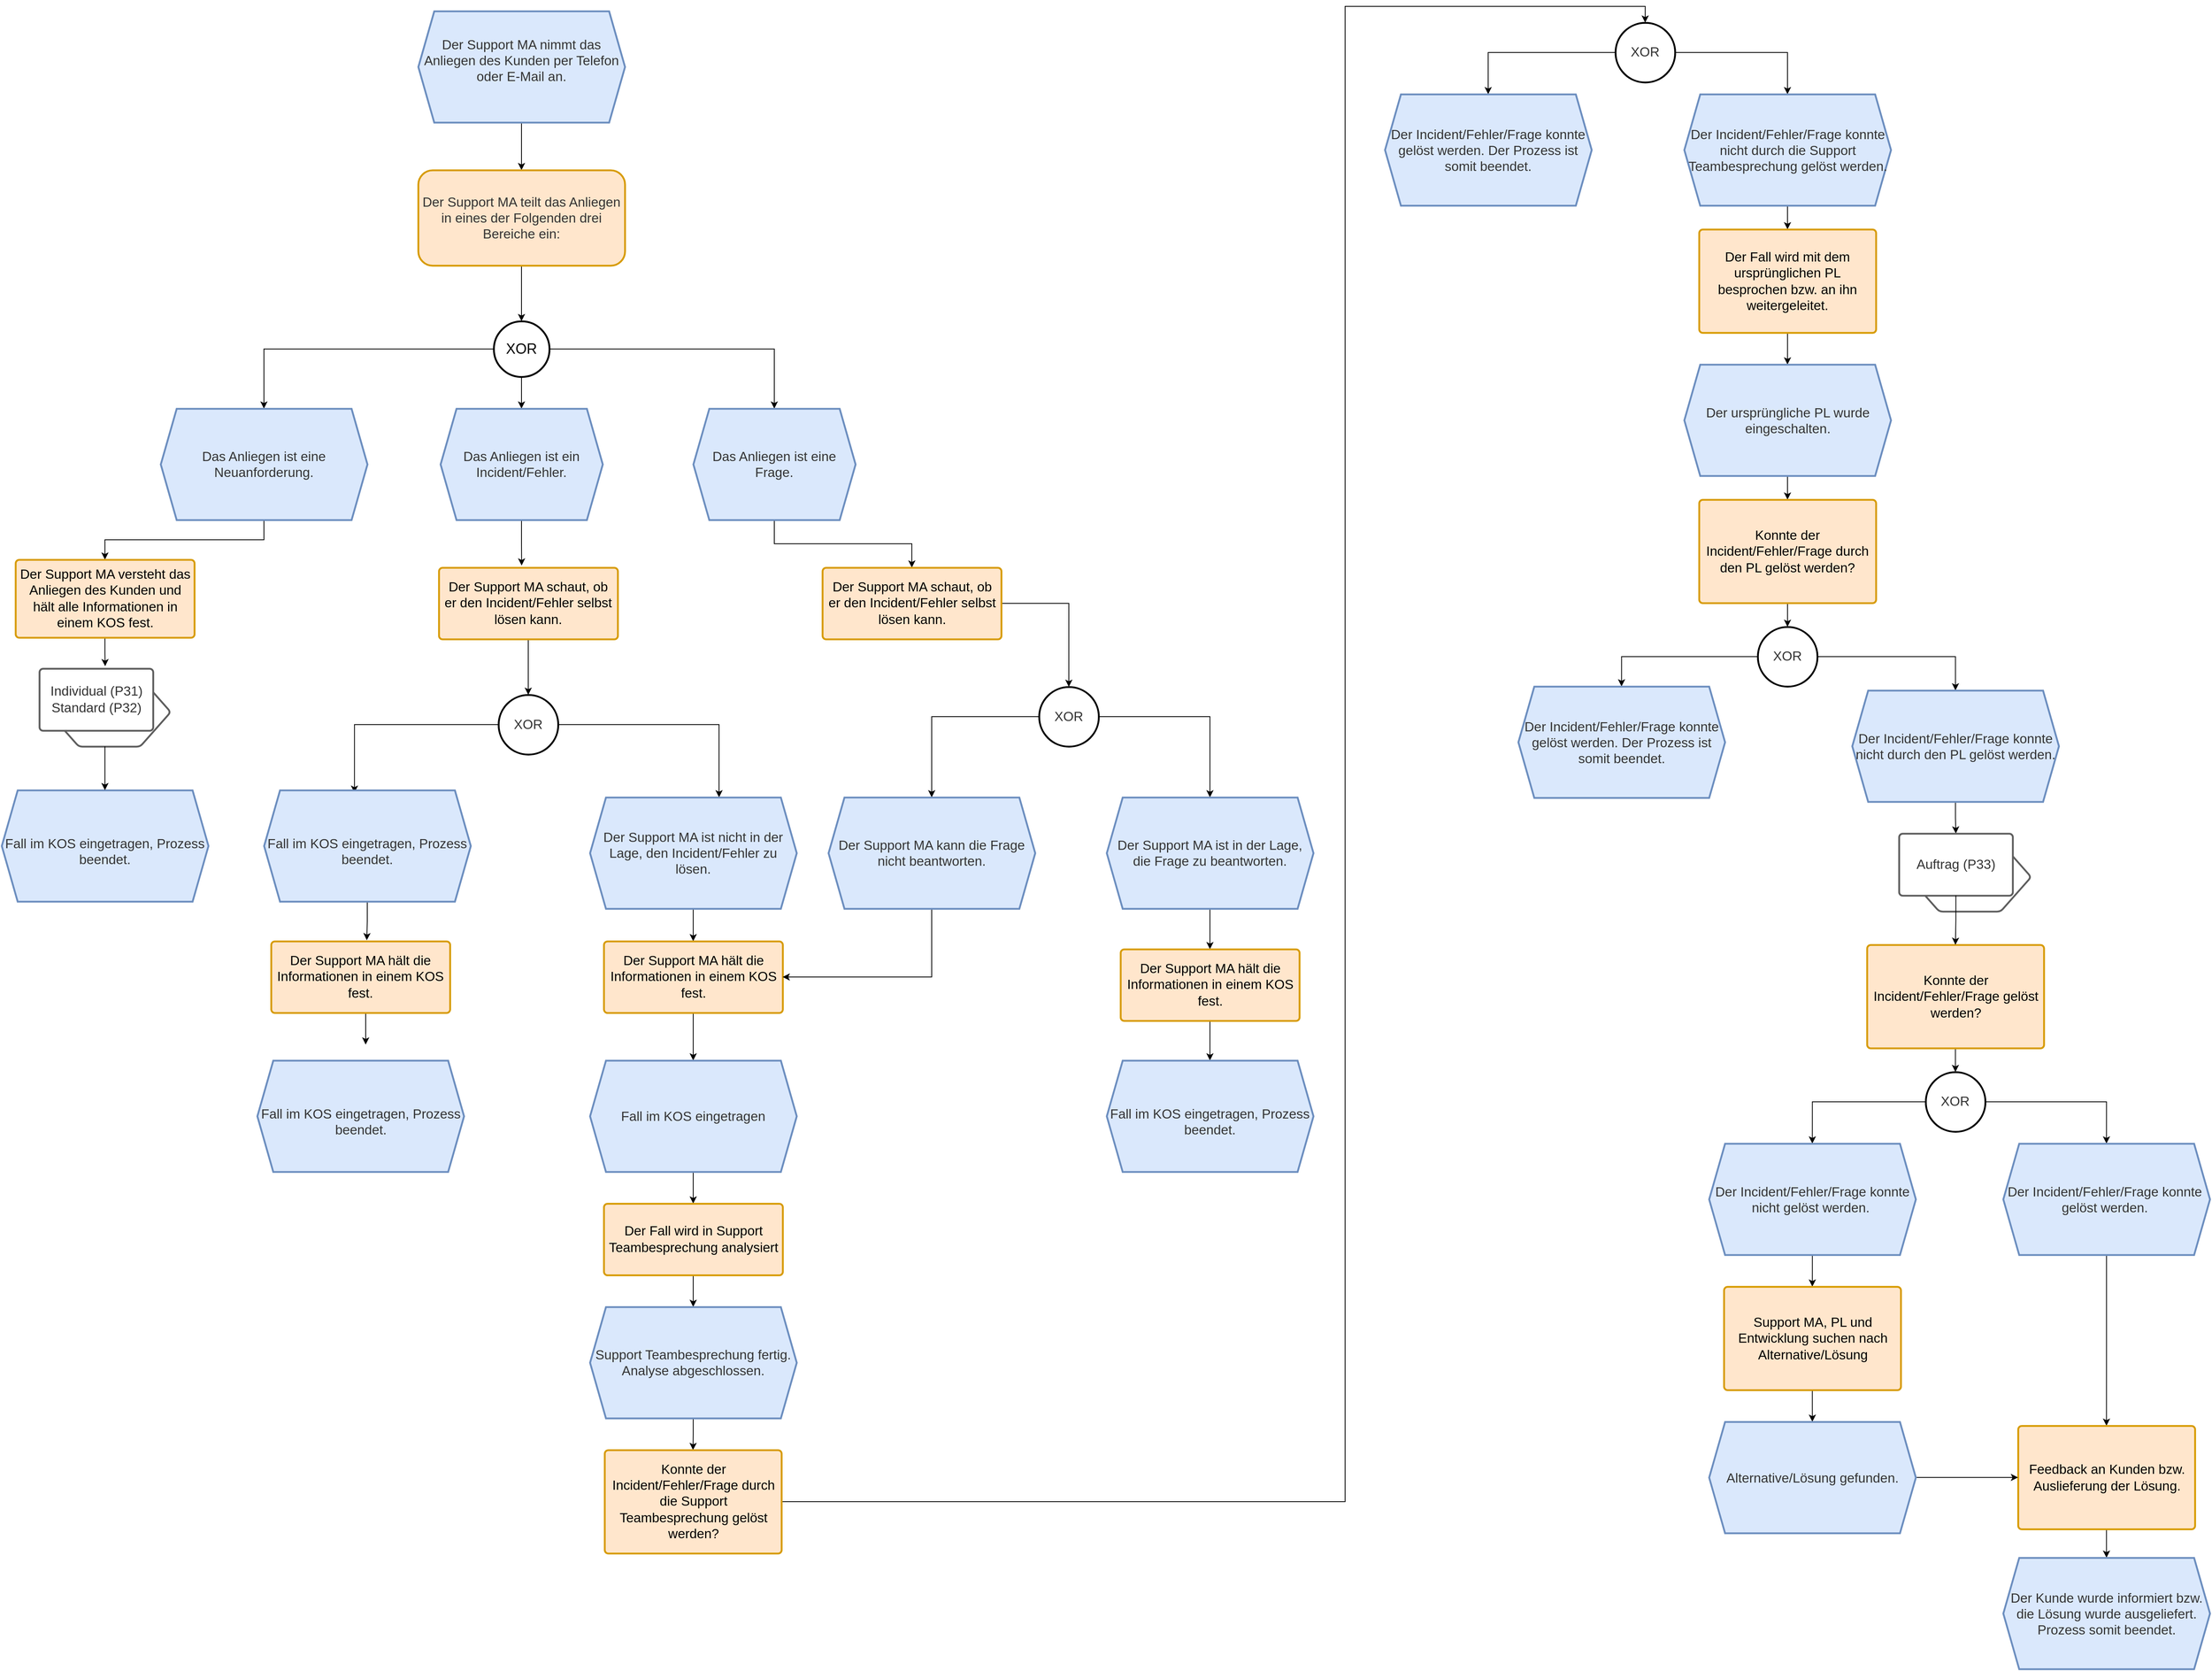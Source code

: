 <mxfile version="20.7.4" type="github">
  <diagram id="J1XZ8u2ks3DEI3PEI3yP" name="Seite-1">
    <mxGraphModel dx="6012" dy="2890" grid="1" gridSize="10" guides="1" tooltips="1" connect="1" arrows="1" fold="1" page="1" pageScale="1" pageWidth="827" pageHeight="1169" math="0" shadow="0">
      <root>
        <mxCell id="0" />
        <mxCell id="1" parent="0" />
        <mxCell id="6ZZ4I7emw9X15yYqETEI-4" style="edgeStyle=orthogonalEdgeStyle;rounded=0;orthogonalLoop=1;jettySize=auto;html=1;entryX=0.5;entryY=0;entryDx=0;entryDy=0;fontSize=18;" parent="1" source="6ZZ4I7emw9X15yYqETEI-1" target="6ZZ4I7emw9X15yYqETEI-2" edge="1">
          <mxGeometry relative="1" as="geometry" />
        </mxCell>
        <mxCell id="6ZZ4I7emw9X15yYqETEI-1" value="&#xa;&lt;span data-lucid-content=&quot;{&amp;quot;t&amp;quot;:&amp;quot;Der Support MA nimmt das Anliegen des Kunden per Telefon oder E-Mail an.&amp;quot;,&amp;quot;m&amp;quot;:[{&amp;quot;s&amp;quot;:0,&amp;quot;n&amp;quot;:&amp;quot;a&amp;quot;,&amp;quot;v&amp;quot;:&amp;quot;center&amp;quot;},{&amp;quot;s&amp;quot;:0,&amp;quot;n&amp;quot;:&amp;quot;s&amp;quot;,&amp;quot;v&amp;quot;:22.222,&amp;quot;e&amp;quot;:72},{&amp;quot;s&amp;quot;:0,&amp;quot;n&amp;quot;:&amp;quot;c&amp;quot;,&amp;quot;v&amp;quot;:&amp;quot;333333ff&amp;quot;,&amp;quot;e&amp;quot;:72}]}&quot; data-lucid-type=&quot;application/vnd.lucid.text&quot;&gt;&lt;span style=&quot;color:#333333;font-size:16.667px;&quot;&gt;Der Support MA nimmt das Anliegen des Kunden per Telefon oder E-Mail an.&lt;/span&gt;&lt;/span&gt;&#xa;&#xa;" style="shape=hexagon;perimeter=hexagonPerimeter2;whiteSpace=wrap;html=1;fixedSize=1;strokeWidth=2.3;fillColor=#dae8fc;strokeColor=#6c8ebf;" parent="1" vertex="1">
          <mxGeometry x="154" y="40" width="260" height="140" as="geometry" />
        </mxCell>
        <mxCell id="6ZZ4I7emw9X15yYqETEI-5" style="edgeStyle=orthogonalEdgeStyle;rounded=0;orthogonalLoop=1;jettySize=auto;html=1;entryX=0.5;entryY=0;entryDx=0;entryDy=0;fontSize=18;" parent="1" source="6ZZ4I7emw9X15yYqETEI-2" target="6ZZ4I7emw9X15yYqETEI-3" edge="1">
          <mxGeometry relative="1" as="geometry" />
        </mxCell>
        <mxCell id="6ZZ4I7emw9X15yYqETEI-2" value="&lt;span data-lucid-content=&quot;{&amp;quot;t&amp;quot;:&amp;quot;Der Support MA teilt das Anliegen in eines der Folgenden drei Bereiche ein:&amp;quot;,&amp;quot;m&amp;quot;:[{&amp;quot;s&amp;quot;:0,&amp;quot;n&amp;quot;:&amp;quot;a&amp;quot;,&amp;quot;v&amp;quot;:&amp;quot;center&amp;quot;},{&amp;quot;s&amp;quot;:0,&amp;quot;n&amp;quot;:&amp;quot;s&amp;quot;,&amp;quot;v&amp;quot;:22.222,&amp;quot;e&amp;quot;:75},{&amp;quot;s&amp;quot;:0,&amp;quot;n&amp;quot;:&amp;quot;c&amp;quot;,&amp;quot;v&amp;quot;:&amp;quot;333333ff&amp;quot;,&amp;quot;e&amp;quot;:75}]}&quot; data-lucid-type=&quot;application/vnd.lucid.text&quot;&gt;&lt;span style=&quot;color:#333333;font-size:16.667px;&quot;&gt;Der Support MA teilt das Anliegen in eines der Folgenden drei Bereiche ein:&lt;/span&gt;&lt;/span&gt;" style="rounded=1;whiteSpace=wrap;html=1;strokeWidth=2.3;fillColor=#ffe6cc;strokeColor=#d79b00;" parent="1" vertex="1">
          <mxGeometry x="154" y="240" width="260" height="120" as="geometry" />
        </mxCell>
        <mxCell id="6ZZ4I7emw9X15yYqETEI-7" style="edgeStyle=orthogonalEdgeStyle;rounded=0;orthogonalLoop=1;jettySize=auto;html=1;entryX=0.5;entryY=0;entryDx=0;entryDy=0;fontSize=18;" parent="1" source="6ZZ4I7emw9X15yYqETEI-3" target="6ZZ4I7emw9X15yYqETEI-6" edge="1">
          <mxGeometry relative="1" as="geometry" />
        </mxCell>
        <mxCell id="6ZZ4I7emw9X15yYqETEI-27" value="" style="edgeStyle=orthogonalEdgeStyle;rounded=0;orthogonalLoop=1;jettySize=auto;html=1;fontSize=18;" parent="1" source="6ZZ4I7emw9X15yYqETEI-3" target="6ZZ4I7emw9X15yYqETEI-20" edge="1">
          <mxGeometry relative="1" as="geometry" />
        </mxCell>
        <mxCell id="6ZZ4I7emw9X15yYqETEI-44" style="edgeStyle=orthogonalEdgeStyle;rounded=0;orthogonalLoop=1;jettySize=auto;html=1;entryX=0.5;entryY=0;entryDx=0;entryDy=0;" parent="1" source="6ZZ4I7emw9X15yYqETEI-3" target="6ZZ4I7emw9X15yYqETEI-43" edge="1">
          <mxGeometry relative="1" as="geometry" />
        </mxCell>
        <mxCell id="6ZZ4I7emw9X15yYqETEI-3" value="&lt;font style=&quot;font-size: 18px;&quot;&gt;XOR&lt;/font&gt;" style="ellipse;whiteSpace=wrap;html=1;aspect=fixed;strokeWidth=2.3;" parent="1" vertex="1">
          <mxGeometry x="249" y="430" width="70" height="70" as="geometry" />
        </mxCell>
        <mxCell id="6ZZ4I7emw9X15yYqETEI-16" style="edgeStyle=orthogonalEdgeStyle;rounded=0;orthogonalLoop=1;jettySize=auto;html=1;entryX=0.5;entryY=0;entryDx=0;entryDy=0;fontSize=18;" parent="1" source="6ZZ4I7emw9X15yYqETEI-6" target="6ZZ4I7emw9X15yYqETEI-8" edge="1">
          <mxGeometry relative="1" as="geometry" />
        </mxCell>
        <mxCell id="6ZZ4I7emw9X15yYqETEI-6" value="&lt;span data-lucid-content=&quot;{&amp;quot;t&amp;quot;:&amp;quot;Das Anliegen ist eine Neuanforderung.&amp;quot;,&amp;quot;m&amp;quot;:[{&amp;quot;s&amp;quot;:0,&amp;quot;n&amp;quot;:&amp;quot;a&amp;quot;,&amp;quot;v&amp;quot;:&amp;quot;center&amp;quot;},{&amp;quot;s&amp;quot;:0,&amp;quot;n&amp;quot;:&amp;quot;s&amp;quot;,&amp;quot;v&amp;quot;:22.222,&amp;quot;e&amp;quot;:37},{&amp;quot;s&amp;quot;:0,&amp;quot;n&amp;quot;:&amp;quot;c&amp;quot;,&amp;quot;v&amp;quot;:&amp;quot;333333ff&amp;quot;,&amp;quot;e&amp;quot;:37}]}&quot; data-lucid-type=&quot;application/vnd.lucid.text&quot;&gt;&lt;span style=&quot;color:#333333;font-size:16.667px;&quot;&gt;Das Anliegen ist eine Neuanforderung.&lt;/span&gt;&lt;/span&gt;" style="shape=hexagon;perimeter=hexagonPerimeter2;whiteSpace=wrap;html=1;fixedSize=1;strokeWidth=2.3;fillColor=#dae8fc;strokeColor=#6c8ebf;" parent="1" vertex="1">
          <mxGeometry x="-170" y="540" width="260" height="140" as="geometry" />
        </mxCell>
        <mxCell id="6ZZ4I7emw9X15yYqETEI-17" style="edgeStyle=orthogonalEdgeStyle;rounded=0;orthogonalLoop=1;jettySize=auto;html=1;entryX=0.579;entryY=-0.038;entryDx=0;entryDy=0;entryPerimeter=0;fontSize=18;" parent="1" source="6ZZ4I7emw9X15yYqETEI-8" target="6ZZ4I7emw9X15yYqETEI-11" edge="1">
          <mxGeometry relative="1" as="geometry" />
        </mxCell>
        <UserObject label="Der Support MA versteht das Anliegen des Kunden und hält alle Informationen in einem KOS fest." lucidchartObjectId="3NAeWaVlPR9_" id="6ZZ4I7emw9X15yYqETEI-8">
          <mxCell style="html=1;overflow=block;blockSpacing=1;whiteSpace=wrap;fontSize=16.7;align=center;spacing=3.8;strokeColor=#d79b00;strokeOpacity=100;rounded=1;absoluteArcSize=1;arcSize=9;strokeWidth=2.3;fillColor=#ffe6cc;" parent="1" vertex="1">
            <mxGeometry x="-352.5" y="730" width="225" height="98" as="geometry" />
          </mxCell>
        </UserObject>
        <mxCell id="6ZZ4I7emw9X15yYqETEI-9" value="" style="group;dropTarget=0;pointerEvents=0;" parent="1" vertex="1">
          <mxGeometry x="-322.5" y="867" width="165" height="98" as="geometry" />
        </mxCell>
        <UserObject label="" lucidchartObjectId="zQAeZ2QjWURC" id="6ZZ4I7emw9X15yYqETEI-10">
          <mxCell style="html=1;overflow=block;blockSpacing=1;whiteSpace=wrap;shape=hexagon;perimeter=hexagonPerimeter2;fontSize=13;align=center;spacing=3.8;strokeColor=#5e5e5e;strokeOpacity=100;rounded=1;absoluteArcSize=1;arcSize=9;strokeWidth=2.3;" parent="6ZZ4I7emw9X15yYqETEI-9" vertex="1">
            <mxGeometry x="11" y="11" width="154" height="87" as="geometry" />
          </mxCell>
        </UserObject>
        <UserObject label="Individual (P31)&#xa;Standard (P32)" lucidchartObjectId="LQAeZBsc9rgK" id="6ZZ4I7emw9X15yYqETEI-11">
          <mxCell style="html=1;overflow=block;blockSpacing=1;whiteSpace=wrap;fontSize=16.7;fontColor=#333333;align=center;spacing=3.8;strokeColor=#5e5e5e;strokeOpacity=100;rounded=1;absoluteArcSize=1;arcSize=9;strokeWidth=2.3;" parent="6ZZ4I7emw9X15yYqETEI-9" vertex="1">
            <mxGeometry width="143" height="78" as="geometry" />
          </mxCell>
        </UserObject>
        <mxCell id="6ZZ4I7emw9X15yYqETEI-18" value="&lt;br&gt;&lt;span data-lucid-content=&quot;{&amp;quot;t&amp;quot;:&amp;quot;Fall im KOS eingetragen, Prozess beendet.&amp;quot;,&amp;quot;m&amp;quot;:[{&amp;quot;s&amp;quot;:0,&amp;quot;n&amp;quot;:&amp;quot;a&amp;quot;,&amp;quot;v&amp;quot;:&amp;quot;center&amp;quot;},{&amp;quot;s&amp;quot;:0,&amp;quot;n&amp;quot;:&amp;quot;s&amp;quot;,&amp;quot;v&amp;quot;:22.222,&amp;quot;e&amp;quot;:41},{&amp;quot;s&amp;quot;:0,&amp;quot;n&amp;quot;:&amp;quot;c&amp;quot;,&amp;quot;v&amp;quot;:&amp;quot;333333ff&amp;quot;,&amp;quot;e&amp;quot;:41}]}&quot; data-lucid-type=&quot;application/vnd.lucid.text&quot;&gt;&lt;span style=&quot;color:#333333;font-size:16.667px;&quot;&gt;Fall im KOS eingetragen, Prozess beendet.&lt;/span&gt;&lt;/span&gt;" style="shape=hexagon;perimeter=hexagonPerimeter2;whiteSpace=wrap;html=1;fixedSize=1;strokeColor=#6c8ebf;strokeWidth=2.3;fillColor=#dae8fc;" parent="1" vertex="1">
          <mxGeometry x="-370" y="1020" width="260" height="140" as="geometry" />
        </mxCell>
        <mxCell id="6ZZ4I7emw9X15yYqETEI-19" style="edgeStyle=orthogonalEdgeStyle;rounded=0;orthogonalLoop=1;jettySize=auto;html=1;entryX=0.5;entryY=0;entryDx=0;entryDy=0;fontSize=18;exitX=0.5;exitY=1;exitDx=0;exitDy=0;" parent="1" source="6ZZ4I7emw9X15yYqETEI-9" target="6ZZ4I7emw9X15yYqETEI-18" edge="1">
          <mxGeometry relative="1" as="geometry">
            <mxPoint x="-240" y="990" as="sourcePoint" />
          </mxGeometry>
        </mxCell>
        <mxCell id="6ZZ4I7emw9X15yYqETEI-28" style="edgeStyle=orthogonalEdgeStyle;rounded=0;orthogonalLoop=1;jettySize=auto;html=1;entryX=0.463;entryY=-0.029;entryDx=0;entryDy=0;entryPerimeter=0;fontSize=18;" parent="1" source="6ZZ4I7emw9X15yYqETEI-20" target="6ZZ4I7emw9X15yYqETEI-21" edge="1">
          <mxGeometry relative="1" as="geometry" />
        </mxCell>
        <mxCell id="6ZZ4I7emw9X15yYqETEI-20" value="&lt;span data-lucid-content=&quot;{&amp;quot;t&amp;quot;:&amp;quot;Das Anliegen ist ein Incident/Fehler.&amp;quot;,&amp;quot;m&amp;quot;:[{&amp;quot;s&amp;quot;:0,&amp;quot;n&amp;quot;:&amp;quot;a&amp;quot;,&amp;quot;v&amp;quot;:&amp;quot;center&amp;quot;},{&amp;quot;s&amp;quot;:0,&amp;quot;n&amp;quot;:&amp;quot;s&amp;quot;,&amp;quot;v&amp;quot;:22.222,&amp;quot;e&amp;quot;:37},{&amp;quot;s&amp;quot;:0,&amp;quot;n&amp;quot;:&amp;quot;c&amp;quot;,&amp;quot;v&amp;quot;:&amp;quot;333333ff&amp;quot;,&amp;quot;e&amp;quot;:37}]}&quot; data-lucid-type=&quot;application/vnd.lucid.text&quot;&gt;&lt;span style=&quot;color:#333333;font-size:16.667px;&quot;&gt;Das Anliegen ist ein Incident/Fehler.&lt;/span&gt;&lt;/span&gt;" style="shape=hexagon;perimeter=hexagonPerimeter2;whiteSpace=wrap;html=1;fixedSize=1;strokeWidth=2.3;fillColor=#dae8fc;strokeColor=#6c8ebf;" parent="1" vertex="1">
          <mxGeometry x="182" y="540" width="204" height="140" as="geometry" />
        </mxCell>
        <mxCell id="6ZZ4I7emw9X15yYqETEI-29" style="edgeStyle=orthogonalEdgeStyle;rounded=0;orthogonalLoop=1;jettySize=auto;html=1;fontSize=18;" parent="1" source="6ZZ4I7emw9X15yYqETEI-21" target="6ZZ4I7emw9X15yYqETEI-22" edge="1">
          <mxGeometry relative="1" as="geometry" />
        </mxCell>
        <UserObject label="Der Support MA schaut, ob er den Incident/Fehler selbst lösen kann." lucidchartObjectId="PXAeyJf.aFtb" id="6ZZ4I7emw9X15yYqETEI-21">
          <mxCell style="html=1;overflow=block;blockSpacing=1;whiteSpace=wrap;fontSize=16.7;align=center;spacing=3.8;strokeColor=#d79b00;strokeOpacity=100;rounded=1;absoluteArcSize=1;arcSize=9;strokeWidth=2.3;fillColor=#ffe6cc;" parent="1" vertex="1">
            <mxGeometry x="180" y="740" width="225" height="90" as="geometry" />
          </mxCell>
        </UserObject>
        <mxCell id="6ZZ4I7emw9X15yYqETEI-30" style="edgeStyle=orthogonalEdgeStyle;rounded=0;orthogonalLoop=1;jettySize=auto;html=1;entryX=0.438;entryY=0.023;entryDx=0;entryDy=0;entryPerimeter=0;fontSize=18;" parent="1" source="6ZZ4I7emw9X15yYqETEI-22" target="6ZZ4I7emw9X15yYqETEI-23" edge="1">
          <mxGeometry relative="1" as="geometry" />
        </mxCell>
        <mxCell id="6ZZ4I7emw9X15yYqETEI-38" style="edgeStyle=orthogonalEdgeStyle;rounded=0;orthogonalLoop=1;jettySize=auto;html=1;entryX=0.625;entryY=0;entryDx=0;entryDy=0;" parent="1" source="6ZZ4I7emw9X15yYqETEI-22" target="6ZZ4I7emw9X15yYqETEI-36" edge="1">
          <mxGeometry relative="1" as="geometry" />
        </mxCell>
        <UserObject label="XOR" lucidchartObjectId="uYAeOySeNECC" id="6ZZ4I7emw9X15yYqETEI-22">
          <mxCell style="html=1;overflow=block;blockSpacing=1;whiteSpace=wrap;ellipse;fontSize=16.7;fontColor=#333333;align=center;spacing=3.8;strokeColor=#000000;strokeOpacity=100;rounded=1;absoluteArcSize=1;arcSize=9;strokeWidth=2.3;" parent="1" vertex="1">
            <mxGeometry x="255" y="900" width="75" height="75" as="geometry" />
          </mxCell>
        </UserObject>
        <mxCell id="6ZZ4I7emw9X15yYqETEI-32" style="edgeStyle=orthogonalEdgeStyle;rounded=0;orthogonalLoop=1;jettySize=auto;html=1;entryX=0.535;entryY=-0.014;entryDx=0;entryDy=0;entryPerimeter=0;fontSize=18;" parent="1" source="6ZZ4I7emw9X15yYqETEI-23" target="6ZZ4I7emw9X15yYqETEI-24" edge="1">
          <mxGeometry relative="1" as="geometry" />
        </mxCell>
        <mxCell id="6ZZ4I7emw9X15yYqETEI-23" value="&lt;br&gt;&lt;span data-lucid-content=&quot;{&amp;quot;t&amp;quot;:&amp;quot;Fall im KOS eingetragen, Prozess beendet.&amp;quot;,&amp;quot;m&amp;quot;:[{&amp;quot;s&amp;quot;:0,&amp;quot;n&amp;quot;:&amp;quot;a&amp;quot;,&amp;quot;v&amp;quot;:&amp;quot;center&amp;quot;},{&amp;quot;s&amp;quot;:0,&amp;quot;n&amp;quot;:&amp;quot;s&amp;quot;,&amp;quot;v&amp;quot;:22.222,&amp;quot;e&amp;quot;:41},{&amp;quot;s&amp;quot;:0,&amp;quot;n&amp;quot;:&amp;quot;c&amp;quot;,&amp;quot;v&amp;quot;:&amp;quot;333333ff&amp;quot;,&amp;quot;e&amp;quot;:41}]}&quot; data-lucid-type=&quot;application/vnd.lucid.text&quot;&gt;&lt;span style=&quot;color:#333333;font-size:16.667px;&quot;&gt;Fall im KOS eingetragen, Prozess beendet.&lt;/span&gt;&lt;/span&gt;" style="shape=hexagon;perimeter=hexagonPerimeter2;whiteSpace=wrap;html=1;fixedSize=1;strokeWidth=2.3;fillColor=#dae8fc;strokeColor=#6c8ebf;" parent="1" vertex="1">
          <mxGeometry x="-40" y="1020" width="260" height="140" as="geometry" />
        </mxCell>
        <mxCell id="6ZZ4I7emw9X15yYqETEI-33" style="edgeStyle=orthogonalEdgeStyle;rounded=0;orthogonalLoop=1;jettySize=auto;html=1;fontSize=18;exitX=0.518;exitY=1.004;exitDx=0;exitDy=0;exitPerimeter=0;" parent="1" source="6ZZ4I7emw9X15yYqETEI-24" edge="1">
          <mxGeometry relative="1" as="geometry">
            <mxPoint x="79.478" y="1310" as="sourcePoint" />
            <mxPoint x="88" y="1340" as="targetPoint" />
          </mxGeometry>
        </mxCell>
        <UserObject label="Der Support MA hält die Informationen in einem KOS fest." lucidchartObjectId="hZAeEaQijx2j" id="6ZZ4I7emw9X15yYqETEI-24">
          <mxCell style="html=1;overflow=block;blockSpacing=1;whiteSpace=wrap;fontSize=16.7;align=center;spacing=3.8;strokeColor=#d79b00;strokeOpacity=100;rounded=1;absoluteArcSize=1;arcSize=9;strokeWidth=2.3;fillColor=#ffe6cc;" parent="1" vertex="1">
            <mxGeometry x="-31" y="1210" width="225" height="90" as="geometry" />
          </mxCell>
        </UserObject>
        <mxCell id="6ZZ4I7emw9X15yYqETEI-26" value="&lt;br&gt;&lt;span data-lucid-content=&quot;{&amp;quot;t&amp;quot;:&amp;quot;Fall im KOS eingetragen, Prozess beendet.&amp;quot;,&amp;quot;m&amp;quot;:[{&amp;quot;s&amp;quot;:0,&amp;quot;n&amp;quot;:&amp;quot;a&amp;quot;,&amp;quot;v&amp;quot;:&amp;quot;center&amp;quot;},{&amp;quot;s&amp;quot;:0,&amp;quot;n&amp;quot;:&amp;quot;s&amp;quot;,&amp;quot;v&amp;quot;:22.222,&amp;quot;e&amp;quot;:41},{&amp;quot;s&amp;quot;:0,&amp;quot;n&amp;quot;:&amp;quot;c&amp;quot;,&amp;quot;v&amp;quot;:&amp;quot;333333ff&amp;quot;,&amp;quot;e&amp;quot;:41}]}&quot; data-lucid-type=&quot;application/vnd.lucid.text&quot;&gt;&lt;span style=&quot;color:#333333;font-size:16.667px;&quot;&gt;Fall im KOS eingetragen, Prozess beendet.&lt;/span&gt;&lt;/span&gt;" style="shape=hexagon;perimeter=hexagonPerimeter2;whiteSpace=wrap;html=1;fixedSize=1;strokeWidth=2.3;fillColor=#dae8fc;strokeColor=#6c8ebf;" parent="1" vertex="1">
          <mxGeometry x="-48.5" y="1360" width="260" height="140" as="geometry" />
        </mxCell>
        <mxCell id="6ZZ4I7emw9X15yYqETEI-40" style="edgeStyle=orthogonalEdgeStyle;rounded=0;orthogonalLoop=1;jettySize=auto;html=1;entryX=0.5;entryY=0;entryDx=0;entryDy=0;" parent="1" source="6ZZ4I7emw9X15yYqETEI-36" target="6ZZ4I7emw9X15yYqETEI-39" edge="1">
          <mxGeometry relative="1" as="geometry" />
        </mxCell>
        <mxCell id="6ZZ4I7emw9X15yYqETEI-36" value="&lt;span data-lucid-content=&quot;{&amp;quot;t&amp;quot;:&amp;quot;Der Support MA ist nicht in der Lage, den Incident/Fehler zu lösen.&amp;quot;,&amp;quot;m&amp;quot;:[{&amp;quot;s&amp;quot;:0,&amp;quot;n&amp;quot;:&amp;quot;a&amp;quot;,&amp;quot;v&amp;quot;:&amp;quot;center&amp;quot;},{&amp;quot;s&amp;quot;:0,&amp;quot;n&amp;quot;:&amp;quot;s&amp;quot;,&amp;quot;v&amp;quot;:22.222,&amp;quot;e&amp;quot;:67},{&amp;quot;s&amp;quot;:0,&amp;quot;n&amp;quot;:&amp;quot;c&amp;quot;,&amp;quot;v&amp;quot;:&amp;quot;333333ff&amp;quot;,&amp;quot;e&amp;quot;:67}]}&quot; data-lucid-type=&quot;application/vnd.lucid.text&quot;&gt;&lt;span style=&quot;color:#333333;font-size:16.667px;&quot;&gt;Der Support MA ist nicht in der Lage, den Incident/Fehler zu lösen.&lt;/span&gt;&lt;/span&gt;" style="shape=hexagon;perimeter=hexagonPerimeter2;whiteSpace=wrap;html=1;fixedSize=1;strokeWidth=2.3;fillColor=#dae8fc;strokeColor=#6c8ebf;" parent="1" vertex="1">
          <mxGeometry x="370" y="1029" width="260" height="140" as="geometry" />
        </mxCell>
        <mxCell id="6ZZ4I7emw9X15yYqETEI-42" style="edgeStyle=orthogonalEdgeStyle;rounded=0;orthogonalLoop=1;jettySize=auto;html=1;entryX=0.5;entryY=0;entryDx=0;entryDy=0;" parent="1" source="6ZZ4I7emw9X15yYqETEI-39" target="6ZZ4I7emw9X15yYqETEI-41" edge="1">
          <mxGeometry relative="1" as="geometry" />
        </mxCell>
        <UserObject label="&lt;span data-lucid-content=&quot;{&amp;quot;t&amp;quot;:&amp;quot;Der Support MA hält die Informationen in einem KOS fest.&amp;quot;,&amp;quot;m&amp;quot;:[{&amp;quot;s&amp;quot;:0,&amp;quot;n&amp;quot;:&amp;quot;a&amp;quot;,&amp;quot;v&amp;quot;:&amp;quot;center&amp;quot;},{&amp;quot;s&amp;quot;:0,&amp;quot;n&amp;quot;:&amp;quot;s&amp;quot;,&amp;quot;v&amp;quot;:22.222,&amp;quot;e&amp;quot;:56},{&amp;quot;s&amp;quot;:0,&amp;quot;n&amp;quot;:&amp;quot;c&amp;quot;,&amp;quot;v&amp;quot;:&amp;quot;333333ff&amp;quot;,&amp;quot;e&amp;quot;:56}]}&quot; data-lucid-type=&quot;application/vnd.lucid.text&quot;&gt;&lt;span style=&quot;font-size: 16.667px;&quot;&gt;Der Support MA hält die Informationen in einem KOS fest.&lt;/span&gt;&lt;/span&gt;" lucidchartObjectId="hZAeEaQijx2j" id="6ZZ4I7emw9X15yYqETEI-39">
          <mxCell style="html=1;overflow=block;blockSpacing=1;whiteSpace=wrap;fontSize=16.7;align=center;spacing=3.8;strokeColor=#d79b00;strokeOpacity=100;rounded=1;absoluteArcSize=1;arcSize=9;strokeWidth=2.3;fillColor=#ffe6cc;" parent="1" vertex="1">
            <mxGeometry x="387.5" y="1210" width="225" height="90" as="geometry" />
          </mxCell>
        </UserObject>
        <mxCell id="6ZZ4I7emw9X15yYqETEI-60" style="edgeStyle=orthogonalEdgeStyle;rounded=0;orthogonalLoop=1;jettySize=auto;html=1;entryX=0.5;entryY=0;entryDx=0;entryDy=0;" parent="1" source="6ZZ4I7emw9X15yYqETEI-41" target="6ZZ4I7emw9X15yYqETEI-59" edge="1">
          <mxGeometry relative="1" as="geometry" />
        </mxCell>
        <mxCell id="6ZZ4I7emw9X15yYqETEI-41" value="&lt;span data-lucid-content=&quot;{&amp;quot;t&amp;quot;:&amp;quot;Der Support MA ist nicht in der Lage, den Incident/Fehler zu lösen.&amp;quot;,&amp;quot;m&amp;quot;:[{&amp;quot;s&amp;quot;:0,&amp;quot;n&amp;quot;:&amp;quot;a&amp;quot;,&amp;quot;v&amp;quot;:&amp;quot;center&amp;quot;},{&amp;quot;s&amp;quot;:0,&amp;quot;n&amp;quot;:&amp;quot;s&amp;quot;,&amp;quot;v&amp;quot;:22.222,&amp;quot;e&amp;quot;:67},{&amp;quot;s&amp;quot;:0,&amp;quot;n&amp;quot;:&amp;quot;c&amp;quot;,&amp;quot;v&amp;quot;:&amp;quot;333333ff&amp;quot;,&amp;quot;e&amp;quot;:67}]}&quot; data-lucid-type=&quot;application/vnd.lucid.text&quot;&gt;&lt;span style=&quot;color:#333333;font-size:16.667px;&quot;&gt;Fall im KOS eingetragen&lt;/span&gt;&lt;/span&gt;" style="shape=hexagon;perimeter=hexagonPerimeter2;whiteSpace=wrap;html=1;fixedSize=1;strokeWidth=2.3;fillColor=#dae8fc;strokeColor=#6c8ebf;" parent="1" vertex="1">
          <mxGeometry x="370" y="1360" width="260" height="140" as="geometry" />
        </mxCell>
        <mxCell id="6ZZ4I7emw9X15yYqETEI-46" style="edgeStyle=orthogonalEdgeStyle;rounded=0;orthogonalLoop=1;jettySize=auto;html=1;" parent="1" source="6ZZ4I7emw9X15yYqETEI-43" target="6ZZ4I7emw9X15yYqETEI-45" edge="1">
          <mxGeometry relative="1" as="geometry" />
        </mxCell>
        <mxCell id="6ZZ4I7emw9X15yYqETEI-43" value="&lt;span data-lucid-content=&quot;{&amp;quot;t&amp;quot;:&amp;quot;Das Anliegen ist eine Frage.&amp;quot;,&amp;quot;m&amp;quot;:[{&amp;quot;s&amp;quot;:0,&amp;quot;n&amp;quot;:&amp;quot;a&amp;quot;,&amp;quot;v&amp;quot;:&amp;quot;center&amp;quot;},{&amp;quot;s&amp;quot;:0,&amp;quot;n&amp;quot;:&amp;quot;s&amp;quot;,&amp;quot;v&amp;quot;:22.222,&amp;quot;e&amp;quot;:28},{&amp;quot;s&amp;quot;:0,&amp;quot;n&amp;quot;:&amp;quot;c&amp;quot;,&amp;quot;v&amp;quot;:&amp;quot;333333ff&amp;quot;,&amp;quot;e&amp;quot;:28}]}&quot; data-lucid-type=&quot;application/vnd.lucid.text&quot;&gt;&lt;span style=&quot;color:#333333;font-size:16.667px;&quot;&gt;Das Anliegen ist eine Frage.&lt;/span&gt;&lt;/span&gt;" style="shape=hexagon;perimeter=hexagonPerimeter2;whiteSpace=wrap;html=1;fixedSize=1;strokeWidth=2.3;fillColor=#dae8fc;strokeColor=#6c8ebf;" parent="1" vertex="1">
          <mxGeometry x="500" y="540" width="204" height="140" as="geometry" />
        </mxCell>
        <mxCell id="6ZZ4I7emw9X15yYqETEI-49" style="edgeStyle=orthogonalEdgeStyle;rounded=0;orthogonalLoop=1;jettySize=auto;html=1;" parent="1" source="6ZZ4I7emw9X15yYqETEI-45" target="6ZZ4I7emw9X15yYqETEI-47" edge="1">
          <mxGeometry relative="1" as="geometry" />
        </mxCell>
        <UserObject label="Der Support MA schaut, ob er den Incident/Fehler selbst lösen kann." lucidchartObjectId="PXAeyJf.aFtb" id="6ZZ4I7emw9X15yYqETEI-45">
          <mxCell style="html=1;overflow=block;blockSpacing=1;whiteSpace=wrap;fontSize=16.7;align=center;spacing=3.8;strokeColor=#d79b00;strokeOpacity=100;rounded=1;absoluteArcSize=1;arcSize=9;strokeWidth=2.3;fillColor=#ffe6cc;" parent="1" vertex="1">
            <mxGeometry x="662.5" y="740" width="225" height="90" as="geometry" />
          </mxCell>
        </UserObject>
        <mxCell id="6ZZ4I7emw9X15yYqETEI-51" style="edgeStyle=orthogonalEdgeStyle;rounded=0;orthogonalLoop=1;jettySize=auto;html=1;entryX=0.5;entryY=0;entryDx=0;entryDy=0;" parent="1" source="6ZZ4I7emw9X15yYqETEI-47" target="6ZZ4I7emw9X15yYqETEI-50" edge="1">
          <mxGeometry relative="1" as="geometry" />
        </mxCell>
        <mxCell id="6ZZ4I7emw9X15yYqETEI-54" style="edgeStyle=orthogonalEdgeStyle;rounded=0;orthogonalLoop=1;jettySize=auto;html=1;entryX=0.5;entryY=0;entryDx=0;entryDy=0;" parent="1" source="6ZZ4I7emw9X15yYqETEI-47" target="6ZZ4I7emw9X15yYqETEI-53" edge="1">
          <mxGeometry relative="1" as="geometry" />
        </mxCell>
        <UserObject label="XOR" lucidchartObjectId="uYAeOySeNECC" id="6ZZ4I7emw9X15yYqETEI-47">
          <mxCell style="html=1;overflow=block;blockSpacing=1;whiteSpace=wrap;ellipse;fontSize=16.7;fontColor=#333333;align=center;spacing=3.8;strokeColor=#000000;strokeOpacity=100;rounded=1;absoluteArcSize=1;arcSize=9;strokeWidth=2.3;" parent="1" vertex="1">
            <mxGeometry x="935" y="890" width="75" height="75" as="geometry" />
          </mxCell>
        </UserObject>
        <mxCell id="6ZZ4I7emw9X15yYqETEI-52" style="edgeStyle=orthogonalEdgeStyle;rounded=0;orthogonalLoop=1;jettySize=auto;html=1;entryX=1;entryY=0.5;entryDx=0;entryDy=0;exitX=0.5;exitY=1;exitDx=0;exitDy=0;" parent="1" source="6ZZ4I7emw9X15yYqETEI-50" target="6ZZ4I7emw9X15yYqETEI-39" edge="1">
          <mxGeometry relative="1" as="geometry" />
        </mxCell>
        <mxCell id="6ZZ4I7emw9X15yYqETEI-50" value="&lt;span data-lucid-content=&quot;{&amp;quot;t&amp;quot;:&amp;quot;Der Support MA kann die Frage nicht beantworten.&amp;quot;,&amp;quot;m&amp;quot;:[{&amp;quot;s&amp;quot;:0,&amp;quot;n&amp;quot;:&amp;quot;a&amp;quot;,&amp;quot;v&amp;quot;:&amp;quot;center&amp;quot;},{&amp;quot;s&amp;quot;:0,&amp;quot;n&amp;quot;:&amp;quot;s&amp;quot;,&amp;quot;v&amp;quot;:22.222,&amp;quot;e&amp;quot;:48},{&amp;quot;s&amp;quot;:0,&amp;quot;n&amp;quot;:&amp;quot;c&amp;quot;,&amp;quot;v&amp;quot;:&amp;quot;333333ff&amp;quot;,&amp;quot;e&amp;quot;:48}]}&quot; data-lucid-type=&quot;application/vnd.lucid.text&quot;&gt;&lt;span style=&quot;color:#333333;font-size:16.667px;&quot;&gt;Der Support MA kann die Frage nicht beantworten.&lt;/span&gt;&lt;/span&gt;" style="shape=hexagon;perimeter=hexagonPerimeter2;whiteSpace=wrap;html=1;fixedSize=1;strokeWidth=2.3;fillColor=#dae8fc;strokeColor=#6c8ebf;" parent="1" vertex="1">
          <mxGeometry x="670" y="1029" width="260" height="140" as="geometry" />
        </mxCell>
        <mxCell id="6ZZ4I7emw9X15yYqETEI-56" style="edgeStyle=orthogonalEdgeStyle;rounded=0;orthogonalLoop=1;jettySize=auto;html=1;" parent="1" source="6ZZ4I7emw9X15yYqETEI-53" target="6ZZ4I7emw9X15yYqETEI-55" edge="1">
          <mxGeometry relative="1" as="geometry" />
        </mxCell>
        <mxCell id="6ZZ4I7emw9X15yYqETEI-53" value="&lt;span data-lucid-content=&quot;{&amp;quot;t&amp;quot;:&amp;quot;Der Support MA ist in der Lage, die Frage zu beantworten.&amp;quot;,&amp;quot;m&amp;quot;:[{&amp;quot;s&amp;quot;:0,&amp;quot;n&amp;quot;:&amp;quot;a&amp;quot;,&amp;quot;v&amp;quot;:&amp;quot;center&amp;quot;},{&amp;quot;s&amp;quot;:0,&amp;quot;n&amp;quot;:&amp;quot;s&amp;quot;,&amp;quot;v&amp;quot;:22.222,&amp;quot;e&amp;quot;:57},{&amp;quot;s&amp;quot;:0,&amp;quot;n&amp;quot;:&amp;quot;c&amp;quot;,&amp;quot;v&amp;quot;:&amp;quot;333333ff&amp;quot;,&amp;quot;e&amp;quot;:57}]}&quot; data-lucid-type=&quot;application/vnd.lucid.text&quot;&gt;&lt;span style=&quot;color:#333333;font-size:16.667px;&quot;&gt;Der Support MA ist in der Lage, die Frage zu beantworten.&lt;/span&gt;&lt;/span&gt;" style="shape=hexagon;perimeter=hexagonPerimeter2;whiteSpace=wrap;html=1;fixedSize=1;strokeWidth=2.3;fillColor=#dae8fc;strokeColor=#6c8ebf;" parent="1" vertex="1">
          <mxGeometry x="1020" y="1029" width="260" height="140" as="geometry" />
        </mxCell>
        <mxCell id="6ZZ4I7emw9X15yYqETEI-58" style="edgeStyle=orthogonalEdgeStyle;rounded=0;orthogonalLoop=1;jettySize=auto;html=1;entryX=0.5;entryY=0;entryDx=0;entryDy=0;" parent="1" source="6ZZ4I7emw9X15yYqETEI-55" target="6ZZ4I7emw9X15yYqETEI-57" edge="1">
          <mxGeometry relative="1" as="geometry" />
        </mxCell>
        <UserObject label="&lt;span data-lucid-content=&quot;{&amp;quot;t&amp;quot;:&amp;quot;Der Support MA hält die Informationen in einem KOS fest.&amp;quot;,&amp;quot;m&amp;quot;:[{&amp;quot;s&amp;quot;:0,&amp;quot;n&amp;quot;:&amp;quot;a&amp;quot;,&amp;quot;v&amp;quot;:&amp;quot;center&amp;quot;},{&amp;quot;s&amp;quot;:0,&amp;quot;n&amp;quot;:&amp;quot;s&amp;quot;,&amp;quot;v&amp;quot;:22.222,&amp;quot;e&amp;quot;:56},{&amp;quot;s&amp;quot;:0,&amp;quot;n&amp;quot;:&amp;quot;c&amp;quot;,&amp;quot;v&amp;quot;:&amp;quot;333333ff&amp;quot;,&amp;quot;e&amp;quot;:56}]}&quot; data-lucid-type=&quot;application/vnd.lucid.text&quot;&gt;&lt;span style=&quot;font-size: 16.667px;&quot;&gt;Der Support MA hält die Informationen in einem KOS fest.&lt;/span&gt;&lt;/span&gt;" lucidchartObjectId="PXAeyJf.aFtb" id="6ZZ4I7emw9X15yYqETEI-55">
          <mxCell style="html=1;overflow=block;blockSpacing=1;whiteSpace=wrap;fontSize=16.7;align=center;spacing=3.8;strokeColor=#d79b00;strokeOpacity=100;rounded=1;absoluteArcSize=1;arcSize=9;strokeWidth=2.3;fillColor=#ffe6cc;" parent="1" vertex="1">
            <mxGeometry x="1037.5" y="1220" width="225" height="90" as="geometry" />
          </mxCell>
        </UserObject>
        <mxCell id="6ZZ4I7emw9X15yYqETEI-57" value="&lt;br&gt;&lt;span data-lucid-content=&quot;{&amp;quot;t&amp;quot;:&amp;quot;Fall im KOS eingetragen, Prozess beendet.&amp;quot;,&amp;quot;m&amp;quot;:[{&amp;quot;s&amp;quot;:0,&amp;quot;n&amp;quot;:&amp;quot;a&amp;quot;,&amp;quot;v&amp;quot;:&amp;quot;center&amp;quot;},{&amp;quot;s&amp;quot;:0,&amp;quot;n&amp;quot;:&amp;quot;s&amp;quot;,&amp;quot;v&amp;quot;:22.222,&amp;quot;e&amp;quot;:41},{&amp;quot;s&amp;quot;:0,&amp;quot;n&amp;quot;:&amp;quot;c&amp;quot;,&amp;quot;v&amp;quot;:&amp;quot;333333ff&amp;quot;,&amp;quot;e&amp;quot;:41}]}&quot; data-lucid-type=&quot;application/vnd.lucid.text&quot;&gt;&lt;span style=&quot;color:#333333;font-size:16.667px;&quot;&gt;Fall im KOS eingetragen, Prozess beendet.&lt;/span&gt;&lt;/span&gt;" style="shape=hexagon;perimeter=hexagonPerimeter2;whiteSpace=wrap;html=1;fixedSize=1;strokeWidth=2.3;fillColor=#dae8fc;strokeColor=#6c8ebf;" parent="1" vertex="1">
          <mxGeometry x="1020" y="1360" width="260" height="140" as="geometry" />
        </mxCell>
        <mxCell id="6ZZ4I7emw9X15yYqETEI-62" style="edgeStyle=orthogonalEdgeStyle;rounded=0;orthogonalLoop=1;jettySize=auto;html=1;" parent="1" source="6ZZ4I7emw9X15yYqETEI-59" target="6ZZ4I7emw9X15yYqETEI-61" edge="1">
          <mxGeometry relative="1" as="geometry" />
        </mxCell>
        <UserObject label="&lt;span data-lucid-content=&quot;{&amp;quot;t&amp;quot;:&amp;quot;Der Fall wird in Support Teambesprechung analysiert&amp;quot;,&amp;quot;m&amp;quot;:[{&amp;quot;s&amp;quot;:0,&amp;quot;n&amp;quot;:&amp;quot;a&amp;quot;,&amp;quot;v&amp;quot;:&amp;quot;center&amp;quot;},{&amp;quot;s&amp;quot;:0,&amp;quot;n&amp;quot;:&amp;quot;s&amp;quot;,&amp;quot;v&amp;quot;:22.222,&amp;quot;e&amp;quot;:51},{&amp;quot;s&amp;quot;:0,&amp;quot;n&amp;quot;:&amp;quot;c&amp;quot;,&amp;quot;v&amp;quot;:&amp;quot;333333ff&amp;quot;,&amp;quot;e&amp;quot;:51}]}&quot; data-lucid-type=&quot;application/vnd.lucid.text&quot;&gt;&lt;span style=&quot;font-size: 16.667px;&quot;&gt;Der Fall wird in Support Teambesprechung analysiert&lt;/span&gt;&lt;/span&gt;" lucidchartObjectId="hZAeEaQijx2j" id="6ZZ4I7emw9X15yYqETEI-59">
          <mxCell style="html=1;overflow=block;blockSpacing=1;whiteSpace=wrap;fontSize=16.7;align=center;spacing=3.8;strokeColor=#d79b00;strokeOpacity=100;rounded=1;absoluteArcSize=1;arcSize=9;strokeWidth=2.3;fillColor=#ffe6cc;" parent="1" vertex="1">
            <mxGeometry x="387.5" y="1540" width="225" height="90" as="geometry" />
          </mxCell>
        </UserObject>
        <mxCell id="6ZZ4I7emw9X15yYqETEI-64" style="edgeStyle=orthogonalEdgeStyle;rounded=0;orthogonalLoop=1;jettySize=auto;html=1;entryX=0.5;entryY=0;entryDx=0;entryDy=0;" parent="1" source="6ZZ4I7emw9X15yYqETEI-61" target="6ZZ4I7emw9X15yYqETEI-63" edge="1">
          <mxGeometry relative="1" as="geometry" />
        </mxCell>
        <mxCell id="6ZZ4I7emw9X15yYqETEI-61" value="&lt;span data-lucid-content=&quot;{&amp;quot;t&amp;quot;:&amp;quot;Support Teambesprechung fertig.&amp;quot;,&amp;quot;m&amp;quot;:[{&amp;quot;s&amp;quot;:0,&amp;quot;n&amp;quot;:&amp;quot;a&amp;quot;,&amp;quot;v&amp;quot;:&amp;quot;center&amp;quot;},{&amp;quot;s&amp;quot;:0,&amp;quot;n&amp;quot;:&amp;quot;s&amp;quot;,&amp;quot;v&amp;quot;:22.222,&amp;quot;e&amp;quot;:31},{&amp;quot;s&amp;quot;:0,&amp;quot;n&amp;quot;:&amp;quot;c&amp;quot;,&amp;quot;v&amp;quot;:&amp;quot;333333ff&amp;quot;,&amp;quot;e&amp;quot;:31}]}&quot; data-lucid-type=&quot;application/vnd.lucid.text&quot;&gt;&lt;span style=&quot;color:#333333;font-size:16.667px;&quot;&gt;Support Teambesprechung fertig.&lt;br&gt;Analyse abgeschlossen.&lt;br&gt;&lt;/span&gt;&lt;/span&gt;" style="shape=hexagon;perimeter=hexagonPerimeter2;whiteSpace=wrap;html=1;fixedSize=1;strokeWidth=2.3;fillColor=#dae8fc;strokeColor=#6c8ebf;" parent="1" vertex="1">
          <mxGeometry x="370" y="1670" width="260" height="140" as="geometry" />
        </mxCell>
        <mxCell id="6ZZ4I7emw9X15yYqETEI-66" style="edgeStyle=orthogonalEdgeStyle;rounded=0;orthogonalLoop=1;jettySize=auto;html=1;entryX=0.5;entryY=0;entryDx=0;entryDy=0;strokeWidth=1;" parent="1" source="6ZZ4I7emw9X15yYqETEI-63" target="6ZZ4I7emw9X15yYqETEI-140" edge="1">
          <mxGeometry relative="1" as="geometry">
            <mxPoint x="499.75" y="2020" as="targetPoint" />
            <Array as="points">
              <mxPoint x="1320" y="1915" />
              <mxPoint x="1320" y="34" />
              <mxPoint x="1698" y="34" />
            </Array>
          </mxGeometry>
        </mxCell>
        <UserObject label="&lt;span data-lucid-content=&quot;{&amp;quot;t&amp;quot;:&amp;quot;Konnte der Incident/Fehler/Frage durch die Support Teambesprechung gelöst werden?&amp;quot;,&amp;quot;m&amp;quot;:[{&amp;quot;s&amp;quot;:0,&amp;quot;n&amp;quot;:&amp;quot;a&amp;quot;,&amp;quot;v&amp;quot;:&amp;quot;center&amp;quot;},{&amp;quot;s&amp;quot;:0,&amp;quot;n&amp;quot;:&amp;quot;s&amp;quot;,&amp;quot;v&amp;quot;:22.222,&amp;quot;e&amp;quot;:81},{&amp;quot;s&amp;quot;:0,&amp;quot;n&amp;quot;:&amp;quot;c&amp;quot;,&amp;quot;v&amp;quot;:&amp;quot;333333ff&amp;quot;,&amp;quot;e&amp;quot;:81}]}&quot; data-lucid-type=&quot;application/vnd.lucid.text&quot;&gt;&lt;span style=&quot;font-size: 16.667px;&quot;&gt;Konnte der Incident/Fehler/Frage durch die Support Teambesprechung gelöst werden?&lt;/span&gt;&lt;/span&gt;" lucidchartObjectId="hZAeEaQijx2j" id="6ZZ4I7emw9X15yYqETEI-63">
          <mxCell style="html=1;overflow=block;blockSpacing=1;whiteSpace=wrap;fontSize=16.7;align=center;spacing=3.8;strokeColor=#d79b00;strokeOpacity=100;rounded=1;absoluteArcSize=1;arcSize=9;strokeWidth=2.3;fillColor=#ffe6cc;" parent="1" vertex="1">
            <mxGeometry x="388.5" y="1850" width="222.5" height="130" as="geometry" />
          </mxCell>
        </UserObject>
        <mxCell id="6ZZ4I7emw9X15yYqETEI-138" style="edgeStyle=orthogonalEdgeStyle;rounded=0;orthogonalLoop=1;jettySize=auto;html=1;entryX=0.5;entryY=0;entryDx=0;entryDy=0;" parent="1" source="6ZZ4I7emw9X15yYqETEI-140" target="6ZZ4I7emw9X15yYqETEI-175" edge="1">
          <mxGeometry relative="1" as="geometry" />
        </mxCell>
        <mxCell id="6ZZ4I7emw9X15yYqETEI-139" style="edgeStyle=orthogonalEdgeStyle;rounded=0;orthogonalLoop=1;jettySize=auto;html=1;entryX=0.5;entryY=0;entryDx=0;entryDy=0;" parent="1" source="6ZZ4I7emw9X15yYqETEI-140" target="6ZZ4I7emw9X15yYqETEI-142" edge="1">
          <mxGeometry relative="1" as="geometry" />
        </mxCell>
        <UserObject label="XOR" lucidchartObjectId="uYAeOySeNECC" id="6ZZ4I7emw9X15yYqETEI-140">
          <mxCell style="html=1;overflow=block;blockSpacing=1;whiteSpace=wrap;ellipse;fontSize=16.7;fontColor=#333333;align=center;spacing=3.8;strokeColor=#000000;strokeOpacity=100;rounded=1;absoluteArcSize=1;arcSize=9;strokeWidth=2.3;" parent="1" vertex="1">
            <mxGeometry x="1660" y="54.5" width="75" height="75" as="geometry" />
          </mxCell>
        </UserObject>
        <mxCell id="6ZZ4I7emw9X15yYqETEI-141" style="edgeStyle=orthogonalEdgeStyle;rounded=0;orthogonalLoop=1;jettySize=auto;html=1;" parent="1" source="6ZZ4I7emw9X15yYqETEI-142" target="6ZZ4I7emw9X15yYqETEI-144" edge="1">
          <mxGeometry relative="1" as="geometry" />
        </mxCell>
        <mxCell id="6ZZ4I7emw9X15yYqETEI-142" value="&lt;span style=&quot;color: rgb(51, 51, 51); font-size: 16.667px;&quot;&gt;Der Incident/Fehler/Frage konnte nicht durch die Support Teambesprechung gelöst werden.&lt;/span&gt;" style="shape=hexagon;perimeter=hexagonPerimeter2;whiteSpace=wrap;html=1;fixedSize=1;strokeWidth=2.3;fillColor=#dae8fc;strokeColor=#6c8ebf;" parent="1" vertex="1">
          <mxGeometry x="1746.5" y="144.5" width="260" height="140" as="geometry" />
        </mxCell>
        <mxCell id="6ZZ4I7emw9X15yYqETEI-143" style="edgeStyle=orthogonalEdgeStyle;rounded=0;orthogonalLoop=1;jettySize=auto;html=1;entryX=0.5;entryY=0;entryDx=0;entryDy=0;" parent="1" source="6ZZ4I7emw9X15yYqETEI-144" target="6ZZ4I7emw9X15yYqETEI-146" edge="1">
          <mxGeometry relative="1" as="geometry" />
        </mxCell>
        <UserObject label="&lt;span data-lucid-content=&quot;{&amp;quot;t&amp;quot;:&amp;quot;Konnte der Incident/Fehler/Frage durch die Support Teambesprechung gelöst werden?&amp;quot;,&amp;quot;m&amp;quot;:[{&amp;quot;s&amp;quot;:0,&amp;quot;n&amp;quot;:&amp;quot;a&amp;quot;,&amp;quot;v&amp;quot;:&amp;quot;center&amp;quot;},{&amp;quot;s&amp;quot;:0,&amp;quot;n&amp;quot;:&amp;quot;s&amp;quot;,&amp;quot;v&amp;quot;:22.222,&amp;quot;e&amp;quot;:81},{&amp;quot;s&amp;quot;:0,&amp;quot;n&amp;quot;:&amp;quot;c&amp;quot;,&amp;quot;v&amp;quot;:&amp;quot;333333ff&amp;quot;,&amp;quot;e&amp;quot;:81}]}&quot; data-lucid-type=&quot;application/vnd.lucid.text&quot;&gt;&lt;span style=&quot;font-size: 16.667px;&quot;&gt;Der Fall wird mit dem ursprünglichen PL besprochen bzw. an ihn weitergeleitet.&lt;/span&gt;&lt;/span&gt;" lucidchartObjectId="hZAeEaQijx2j" id="6ZZ4I7emw9X15yYqETEI-144">
          <mxCell style="html=1;overflow=block;blockSpacing=1;whiteSpace=wrap;fontSize=16.7;align=center;spacing=3.8;strokeColor=#d79b00;strokeOpacity=100;rounded=1;absoluteArcSize=1;arcSize=9;strokeWidth=2.3;fillColor=#ffe6cc;" parent="1" vertex="1">
            <mxGeometry x="1765.25" y="314.5" width="222.5" height="130" as="geometry" />
          </mxCell>
        </UserObject>
        <mxCell id="6ZZ4I7emw9X15yYqETEI-145" style="edgeStyle=orthogonalEdgeStyle;rounded=0;orthogonalLoop=1;jettySize=auto;html=1;" parent="1" source="6ZZ4I7emw9X15yYqETEI-146" target="6ZZ4I7emw9X15yYqETEI-148" edge="1">
          <mxGeometry relative="1" as="geometry" />
        </mxCell>
        <mxCell id="6ZZ4I7emw9X15yYqETEI-146" value="&lt;font color=&quot;#333333&quot;&gt;&lt;span style=&quot;font-size: 16.667px;&quot;&gt;Der ursprüngliche PL wurde eingeschalten.&lt;/span&gt;&lt;/font&gt;" style="shape=hexagon;perimeter=hexagonPerimeter2;whiteSpace=wrap;html=1;fixedSize=1;strokeWidth=2.3;fillColor=#dae8fc;strokeColor=#6c8ebf;" parent="1" vertex="1">
          <mxGeometry x="1746.5" y="484.5" width="260" height="140" as="geometry" />
        </mxCell>
        <mxCell id="6ZZ4I7emw9X15yYqETEI-147" style="edgeStyle=orthogonalEdgeStyle;rounded=0;orthogonalLoop=1;jettySize=auto;html=1;" parent="1" source="6ZZ4I7emw9X15yYqETEI-148" target="6ZZ4I7emw9X15yYqETEI-151" edge="1">
          <mxGeometry relative="1" as="geometry" />
        </mxCell>
        <UserObject label="&lt;span data-lucid-content=&quot;{&amp;quot;t&amp;quot;:&amp;quot;Konnte der Incident/Fehler/Frage durch die Support Teambesprechung gelöst werden?&amp;quot;,&amp;quot;m&amp;quot;:[{&amp;quot;s&amp;quot;:0,&amp;quot;n&amp;quot;:&amp;quot;a&amp;quot;,&amp;quot;v&amp;quot;:&amp;quot;center&amp;quot;},{&amp;quot;s&amp;quot;:0,&amp;quot;n&amp;quot;:&amp;quot;s&amp;quot;,&amp;quot;v&amp;quot;:22.222,&amp;quot;e&amp;quot;:81},{&amp;quot;s&amp;quot;:0,&amp;quot;n&amp;quot;:&amp;quot;c&amp;quot;,&amp;quot;v&amp;quot;:&amp;quot;333333ff&amp;quot;,&amp;quot;e&amp;quot;:81}]}&quot; data-lucid-type=&quot;application/vnd.lucid.text&quot;&gt;&lt;span style=&quot;font-size: 16.667px;&quot;&gt;Konnte der Incident/Fehler/Frage durch den PL gelöst werden?&lt;/span&gt;&lt;/span&gt;" lucidchartObjectId="hZAeEaQijx2j" id="6ZZ4I7emw9X15yYqETEI-148">
          <mxCell style="html=1;overflow=block;blockSpacing=1;whiteSpace=wrap;fontSize=16.7;align=center;spacing=3.8;strokeColor=#d79b00;strokeOpacity=100;rounded=1;absoluteArcSize=1;arcSize=9;strokeWidth=2.3;fillColor=#ffe6cc;" parent="1" vertex="1">
            <mxGeometry x="1765.25" y="654.5" width="222.5" height="130" as="geometry" />
          </mxCell>
        </UserObject>
        <mxCell id="6ZZ4I7emw9X15yYqETEI-149" style="edgeStyle=orthogonalEdgeStyle;rounded=0;orthogonalLoop=1;jettySize=auto;html=1;entryX=0.5;entryY=0;entryDx=0;entryDy=0;" parent="1" source="6ZZ4I7emw9X15yYqETEI-151" target="6ZZ4I7emw9X15yYqETEI-152" edge="1">
          <mxGeometry relative="1" as="geometry">
            <mxPoint x="1667.833" y="1077.5" as="targetPoint" />
          </mxGeometry>
        </mxCell>
        <mxCell id="6ZZ4I7emw9X15yYqETEI-150" style="edgeStyle=orthogonalEdgeStyle;rounded=0;orthogonalLoop=1;jettySize=auto;html=1;" parent="1" source="6ZZ4I7emw9X15yYqETEI-151" target="6ZZ4I7emw9X15yYqETEI-154" edge="1">
          <mxGeometry relative="1" as="geometry" />
        </mxCell>
        <UserObject label="XOR" lucidchartObjectId="uYAeOySeNECC" id="6ZZ4I7emw9X15yYqETEI-151">
          <mxCell style="html=1;overflow=block;blockSpacing=1;whiteSpace=wrap;ellipse;fontSize=16.7;fontColor=#333333;align=center;spacing=3.8;strokeColor=#000000;strokeOpacity=100;rounded=1;absoluteArcSize=1;arcSize=9;strokeWidth=2.3;" parent="1" vertex="1">
            <mxGeometry x="1839" y="814.5" width="75" height="75" as="geometry" />
          </mxCell>
        </UserObject>
        <mxCell id="6ZZ4I7emw9X15yYqETEI-152" value="&lt;span style=&quot;color: rgb(51, 51, 51); font-size: 16.667px;&quot;&gt;Der Incident/Fehler/Frage konnte gelöst werden. Der Prozess ist somit beendet.&lt;/span&gt;" style="shape=hexagon;perimeter=hexagonPerimeter2;whiteSpace=wrap;html=1;fixedSize=1;strokeWidth=2.3;fillColor=#dae8fc;strokeColor=#6c8ebf;" parent="1" vertex="1">
          <mxGeometry x="1537.75" y="889.5" width="260" height="140" as="geometry" />
        </mxCell>
        <mxCell id="6ZZ4I7emw9X15yYqETEI-153" style="edgeStyle=orthogonalEdgeStyle;rounded=0;orthogonalLoop=1;jettySize=auto;html=1;" parent="1" source="6ZZ4I7emw9X15yYqETEI-154" target="6ZZ4I7emw9X15yYqETEI-157" edge="1">
          <mxGeometry relative="1" as="geometry" />
        </mxCell>
        <mxCell id="6ZZ4I7emw9X15yYqETEI-154" value="&lt;span style=&quot;color: rgb(51, 51, 51); font-size: 16.667px;&quot;&gt;Der Incident/Fehler/Frage konnte nicht durch den PL gelöst werden.&lt;/span&gt;" style="shape=hexagon;perimeter=hexagonPerimeter2;whiteSpace=wrap;html=1;fixedSize=1;strokeWidth=2.3;fillColor=#dae8fc;strokeColor=#6c8ebf;" parent="1" vertex="1">
          <mxGeometry x="1957.75" y="894.5" width="260" height="140" as="geometry" />
        </mxCell>
        <mxCell id="6ZZ4I7emw9X15yYqETEI-155" value="" style="group;dropTarget=0;pointerEvents=0;" parent="1" vertex="1">
          <mxGeometry x="2017.75" y="1074.5" width="165" height="98" as="geometry" />
        </mxCell>
        <UserObject label="" lucidchartObjectId="zQAeZ2QjWURC" id="6ZZ4I7emw9X15yYqETEI-156">
          <mxCell style="html=1;overflow=block;blockSpacing=1;whiteSpace=wrap;shape=hexagon;perimeter=hexagonPerimeter2;fontSize=13;align=center;spacing=3.8;strokeColor=#5e5e5e;strokeOpacity=100;rounded=1;absoluteArcSize=1;arcSize=9;strokeWidth=2.3;" parent="6ZZ4I7emw9X15yYqETEI-155" vertex="1">
            <mxGeometry x="11" y="11" width="154" height="87" as="geometry" />
          </mxCell>
        </UserObject>
        <UserObject label="Auftrag (P33)" lucidchartObjectId="LQAeZBsc9rgK" id="6ZZ4I7emw9X15yYqETEI-157">
          <mxCell style="html=1;overflow=block;blockSpacing=1;whiteSpace=wrap;fontSize=16.7;fontColor=#333333;align=center;spacing=3.8;strokeColor=#5e5e5e;strokeOpacity=100;rounded=1;absoluteArcSize=1;arcSize=9;strokeWidth=2.3;" parent="6ZZ4I7emw9X15yYqETEI-155" vertex="1">
            <mxGeometry x="-1" width="143" height="78" as="geometry" />
          </mxCell>
        </UserObject>
        <mxCell id="6ZZ4I7emw9X15yYqETEI-158" style="edgeStyle=orthogonalEdgeStyle;rounded=0;orthogonalLoop=1;jettySize=auto;html=1;entryX=0.5;entryY=0;entryDx=0;entryDy=0;" parent="1" source="6ZZ4I7emw9X15yYqETEI-159" target="6ZZ4I7emw9X15yYqETEI-163" edge="1">
          <mxGeometry relative="1" as="geometry" />
        </mxCell>
        <UserObject label="&lt;span data-lucid-content=&quot;{&amp;quot;t&amp;quot;:&amp;quot;Konnte der Incident/Fehler/Frage durch die Support Teambesprechung gelöst werden?&amp;quot;,&amp;quot;m&amp;quot;:[{&amp;quot;s&amp;quot;:0,&amp;quot;n&amp;quot;:&amp;quot;a&amp;quot;,&amp;quot;v&amp;quot;:&amp;quot;center&amp;quot;},{&amp;quot;s&amp;quot;:0,&amp;quot;n&amp;quot;:&amp;quot;s&amp;quot;,&amp;quot;v&amp;quot;:22.222,&amp;quot;e&amp;quot;:81},{&amp;quot;s&amp;quot;:0,&amp;quot;n&amp;quot;:&amp;quot;c&amp;quot;,&amp;quot;v&amp;quot;:&amp;quot;333333ff&amp;quot;,&amp;quot;e&amp;quot;:81}]}&quot; data-lucid-type=&quot;application/vnd.lucid.text&quot;&gt;&lt;span style=&quot;font-size: 16.667px;&quot;&gt;Konnte der Incident/Fehler/Frage gelöst werden?&lt;/span&gt;&lt;/span&gt;" lucidchartObjectId="hZAeEaQijx2j" id="6ZZ4I7emw9X15yYqETEI-159">
          <mxCell style="html=1;overflow=block;blockSpacing=1;whiteSpace=wrap;fontSize=16.7;align=center;spacing=3.8;strokeColor=#d79b00;strokeOpacity=100;rounded=1;absoluteArcSize=1;arcSize=9;strokeWidth=2.3;fillColor=#ffe6cc;" parent="1" vertex="1">
            <mxGeometry x="1976.5" y="1214.5" width="222.5" height="130" as="geometry" />
          </mxCell>
        </UserObject>
        <mxCell id="6ZZ4I7emw9X15yYqETEI-160" style="edgeStyle=orthogonalEdgeStyle;rounded=0;orthogonalLoop=1;jettySize=auto;html=1;" parent="1" source="6ZZ4I7emw9X15yYqETEI-157" target="6ZZ4I7emw9X15yYqETEI-159" edge="1">
          <mxGeometry relative="1" as="geometry" />
        </mxCell>
        <mxCell id="6ZZ4I7emw9X15yYqETEI-161" style="edgeStyle=orthogonalEdgeStyle;rounded=0;orthogonalLoop=1;jettySize=auto;html=1;entryX=0.5;entryY=0;entryDx=0;entryDy=0;" parent="1" source="6ZZ4I7emw9X15yYqETEI-163" target="6ZZ4I7emw9X15yYqETEI-165" edge="1">
          <mxGeometry relative="1" as="geometry" />
        </mxCell>
        <mxCell id="6ZZ4I7emw9X15yYqETEI-162" style="edgeStyle=orthogonalEdgeStyle;rounded=0;orthogonalLoop=1;jettySize=auto;html=1;entryX=0.5;entryY=0;entryDx=0;entryDy=0;" parent="1" source="6ZZ4I7emw9X15yYqETEI-163" target="6ZZ4I7emw9X15yYqETEI-169" edge="1">
          <mxGeometry relative="1" as="geometry" />
        </mxCell>
        <UserObject label="XOR" lucidchartObjectId="uYAeOySeNECC" id="6ZZ4I7emw9X15yYqETEI-163">
          <mxCell style="html=1;overflow=block;blockSpacing=1;whiteSpace=wrap;ellipse;fontSize=16.7;fontColor=#333333;align=center;spacing=3.8;strokeColor=#000000;strokeOpacity=100;rounded=1;absoluteArcSize=1;arcSize=9;strokeWidth=2.3;" parent="1" vertex="1">
            <mxGeometry x="2050.25" y="1374.5" width="75" height="75" as="geometry" />
          </mxCell>
        </UserObject>
        <mxCell id="6ZZ4I7emw9X15yYqETEI-164" style="edgeStyle=orthogonalEdgeStyle;rounded=0;orthogonalLoop=1;jettySize=auto;html=1;" parent="1" source="6ZZ4I7emw9X15yYqETEI-165" target="6ZZ4I7emw9X15yYqETEI-167" edge="1">
          <mxGeometry relative="1" as="geometry" />
        </mxCell>
        <mxCell id="6ZZ4I7emw9X15yYqETEI-165" value="&lt;span style=&quot;color: rgb(51, 51, 51); font-size: 16.667px;&quot;&gt;Der Incident/Fehler/Frage konnte nicht gelöst werden.&amp;nbsp;&lt;/span&gt;" style="shape=hexagon;perimeter=hexagonPerimeter2;whiteSpace=wrap;html=1;fixedSize=1;strokeWidth=2.3;fillColor=#dae8fc;strokeColor=#6c8ebf;" parent="1" vertex="1">
          <mxGeometry x="1777.75" y="1464.5" width="260" height="140" as="geometry" />
        </mxCell>
        <mxCell id="6ZZ4I7emw9X15yYqETEI-166" style="edgeStyle=orthogonalEdgeStyle;rounded=0;orthogonalLoop=1;jettySize=auto;html=1;" parent="1" source="6ZZ4I7emw9X15yYqETEI-167" target="6ZZ4I7emw9X15yYqETEI-173" edge="1">
          <mxGeometry relative="1" as="geometry" />
        </mxCell>
        <UserObject label="&lt;span data-lucid-content=&quot;{&amp;quot;t&amp;quot;:&amp;quot;Konnte der Incident/Fehler/Frage durch die Support Teambesprechung gelöst werden?&amp;quot;,&amp;quot;m&amp;quot;:[{&amp;quot;s&amp;quot;:0,&amp;quot;n&amp;quot;:&amp;quot;a&amp;quot;,&amp;quot;v&amp;quot;:&amp;quot;center&amp;quot;},{&amp;quot;s&amp;quot;:0,&amp;quot;n&amp;quot;:&amp;quot;s&amp;quot;,&amp;quot;v&amp;quot;:22.222,&amp;quot;e&amp;quot;:81},{&amp;quot;s&amp;quot;:0,&amp;quot;n&amp;quot;:&amp;quot;c&amp;quot;,&amp;quot;v&amp;quot;:&amp;quot;333333ff&amp;quot;,&amp;quot;e&amp;quot;:81}]}&quot; data-lucid-type=&quot;application/vnd.lucid.text&quot;&gt;&lt;span style=&quot;font-size: 16.667px;&quot;&gt;Support MA, PL und Entwicklung suchen nach Alternative/Lösung&lt;/span&gt;&lt;/span&gt;" lucidchartObjectId="hZAeEaQijx2j" id="6ZZ4I7emw9X15yYqETEI-167">
          <mxCell style="html=1;overflow=block;blockSpacing=1;whiteSpace=wrap;fontSize=16.7;align=center;spacing=3.8;strokeColor=#d79b00;strokeOpacity=100;rounded=1;absoluteArcSize=1;arcSize=9;strokeWidth=2.3;fillColor=#ffe6cc;" parent="1" vertex="1">
            <mxGeometry x="1796.5" y="1644.5" width="222.5" height="130" as="geometry" />
          </mxCell>
        </UserObject>
        <mxCell id="6ZZ4I7emw9X15yYqETEI-168" style="edgeStyle=orthogonalEdgeStyle;rounded=0;orthogonalLoop=1;jettySize=auto;html=1;" parent="1" source="6ZZ4I7emw9X15yYqETEI-169" target="6ZZ4I7emw9X15yYqETEI-171" edge="1">
          <mxGeometry relative="1" as="geometry" />
        </mxCell>
        <mxCell id="6ZZ4I7emw9X15yYqETEI-169" value="&lt;span style=&quot;color: rgb(51, 51, 51); font-size: 16.667px;&quot;&gt;Der Incident/Fehler/Frage konnte&amp;nbsp; gelöst werden.&amp;nbsp;&lt;/span&gt;" style="shape=hexagon;perimeter=hexagonPerimeter2;whiteSpace=wrap;html=1;fixedSize=1;strokeWidth=2.3;fillColor=#dae8fc;strokeColor=#6c8ebf;" parent="1" vertex="1">
          <mxGeometry x="2147.75" y="1464.5" width="260" height="140" as="geometry" />
        </mxCell>
        <mxCell id="6ZZ4I7emw9X15yYqETEI-170" style="edgeStyle=orthogonalEdgeStyle;rounded=0;orthogonalLoop=1;jettySize=auto;html=1;" parent="1" source="6ZZ4I7emw9X15yYqETEI-171" target="6ZZ4I7emw9X15yYqETEI-174" edge="1">
          <mxGeometry relative="1" as="geometry" />
        </mxCell>
        <UserObject label="&lt;span style=&quot;font-size: 16.667px;&quot;&gt;Feedback an Kunden bzw. Auslieferung der Lösung.&lt;/span&gt;" lucidchartObjectId="hZAeEaQijx2j" id="6ZZ4I7emw9X15yYqETEI-171">
          <mxCell style="html=1;overflow=block;blockSpacing=1;whiteSpace=wrap;fontSize=16.7;align=center;spacing=3.8;strokeColor=#d79b00;strokeOpacity=100;rounded=1;absoluteArcSize=1;arcSize=9;strokeWidth=2.3;fillColor=#ffe6cc;" parent="1" vertex="1">
            <mxGeometry x="2166.5" y="1819.5" width="222.5" height="130" as="geometry" />
          </mxCell>
        </UserObject>
        <mxCell id="6ZZ4I7emw9X15yYqETEI-172" style="edgeStyle=orthogonalEdgeStyle;rounded=0;orthogonalLoop=1;jettySize=auto;html=1;entryX=0;entryY=0.5;entryDx=0;entryDy=0;" parent="1" source="6ZZ4I7emw9X15yYqETEI-173" target="6ZZ4I7emw9X15yYqETEI-171" edge="1">
          <mxGeometry relative="1" as="geometry" />
        </mxCell>
        <mxCell id="6ZZ4I7emw9X15yYqETEI-173" value="&lt;font color=&quot;#333333&quot;&gt;&lt;span style=&quot;font-size: 16.667px;&quot;&gt;Alternative/Lösung gefunden.&lt;/span&gt;&lt;/font&gt;" style="shape=hexagon;perimeter=hexagonPerimeter2;whiteSpace=wrap;html=1;fixedSize=1;strokeWidth=2.3;fillColor=#dae8fc;strokeColor=#6c8ebf;" parent="1" vertex="1">
          <mxGeometry x="1777.75" y="1814.5" width="260" height="140" as="geometry" />
        </mxCell>
        <mxCell id="6ZZ4I7emw9X15yYqETEI-174" value="&lt;font color=&quot;#333333&quot;&gt;&lt;span style=&quot;font-size: 16.667px;&quot;&gt;Der Kunde wurde informiert bzw. die Lösung wurde ausgeliefert. Prozess somit beendet.&lt;/span&gt;&lt;/font&gt;" style="shape=hexagon;perimeter=hexagonPerimeter2;whiteSpace=wrap;html=1;fixedSize=1;strokeWidth=2.3;fillColor=#dae8fc;strokeColor=#6c8ebf;" parent="1" vertex="1">
          <mxGeometry x="2147.75" y="1985.5" width="260" height="140" as="geometry" />
        </mxCell>
        <mxCell id="6ZZ4I7emw9X15yYqETEI-175" value="&lt;span style=&quot;color: rgb(51, 51, 51); font-size: 16.667px;&quot;&gt;Der Incident/Fehler/Frage konnte gelöst werden. Der Prozess ist somit beendet.&lt;/span&gt;" style="shape=hexagon;perimeter=hexagonPerimeter2;whiteSpace=wrap;html=1;fixedSize=1;strokeWidth=2.3;fillColor=#dae8fc;strokeColor=#6c8ebf;" parent="1" vertex="1">
          <mxGeometry x="1370" y="144.5" width="260" height="140" as="geometry" />
        </mxCell>
      </root>
    </mxGraphModel>
  </diagram>
</mxfile>
